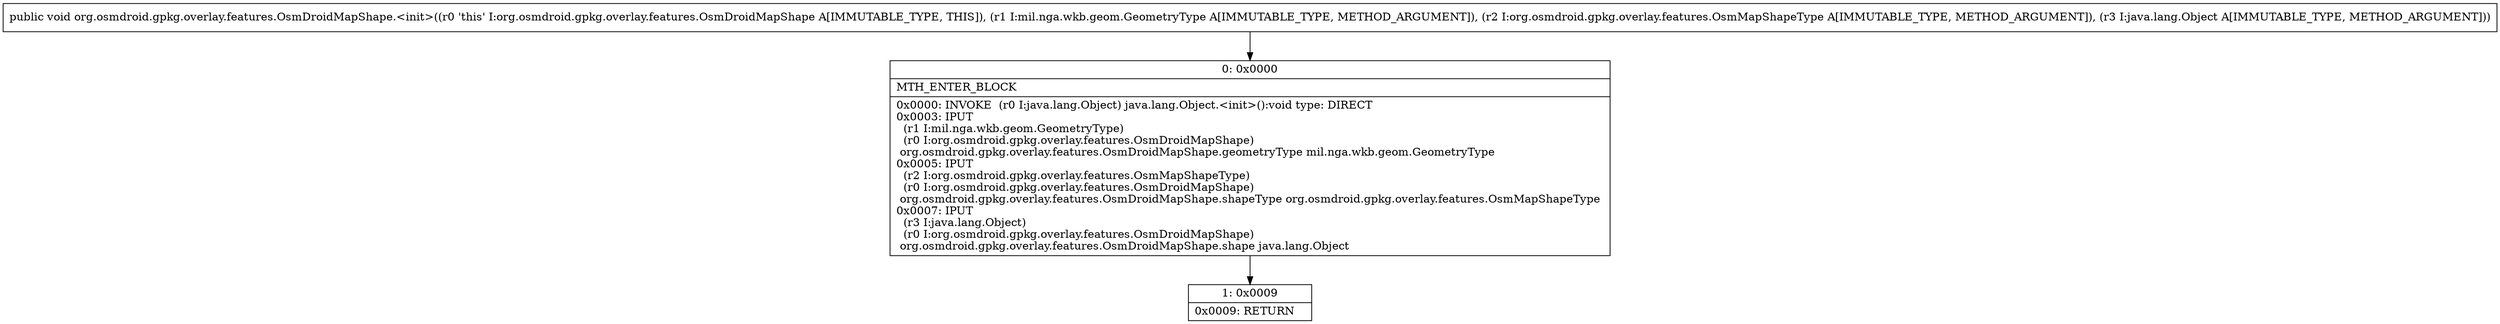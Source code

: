 digraph "CFG fororg.osmdroid.gpkg.overlay.features.OsmDroidMapShape.\<init\>(Lmil\/nga\/wkb\/geom\/GeometryType;Lorg\/osmdroid\/gpkg\/overlay\/features\/OsmMapShapeType;Ljava\/lang\/Object;)V" {
Node_0 [shape=record,label="{0\:\ 0x0000|MTH_ENTER_BLOCK\l|0x0000: INVOKE  (r0 I:java.lang.Object) java.lang.Object.\<init\>():void type: DIRECT \l0x0003: IPUT  \l  (r1 I:mil.nga.wkb.geom.GeometryType)\l  (r0 I:org.osmdroid.gpkg.overlay.features.OsmDroidMapShape)\l org.osmdroid.gpkg.overlay.features.OsmDroidMapShape.geometryType mil.nga.wkb.geom.GeometryType \l0x0005: IPUT  \l  (r2 I:org.osmdroid.gpkg.overlay.features.OsmMapShapeType)\l  (r0 I:org.osmdroid.gpkg.overlay.features.OsmDroidMapShape)\l org.osmdroid.gpkg.overlay.features.OsmDroidMapShape.shapeType org.osmdroid.gpkg.overlay.features.OsmMapShapeType \l0x0007: IPUT  \l  (r3 I:java.lang.Object)\l  (r0 I:org.osmdroid.gpkg.overlay.features.OsmDroidMapShape)\l org.osmdroid.gpkg.overlay.features.OsmDroidMapShape.shape java.lang.Object \l}"];
Node_1 [shape=record,label="{1\:\ 0x0009|0x0009: RETURN   \l}"];
MethodNode[shape=record,label="{public void org.osmdroid.gpkg.overlay.features.OsmDroidMapShape.\<init\>((r0 'this' I:org.osmdroid.gpkg.overlay.features.OsmDroidMapShape A[IMMUTABLE_TYPE, THIS]), (r1 I:mil.nga.wkb.geom.GeometryType A[IMMUTABLE_TYPE, METHOD_ARGUMENT]), (r2 I:org.osmdroid.gpkg.overlay.features.OsmMapShapeType A[IMMUTABLE_TYPE, METHOD_ARGUMENT]), (r3 I:java.lang.Object A[IMMUTABLE_TYPE, METHOD_ARGUMENT])) }"];
MethodNode -> Node_0;
Node_0 -> Node_1;
}


